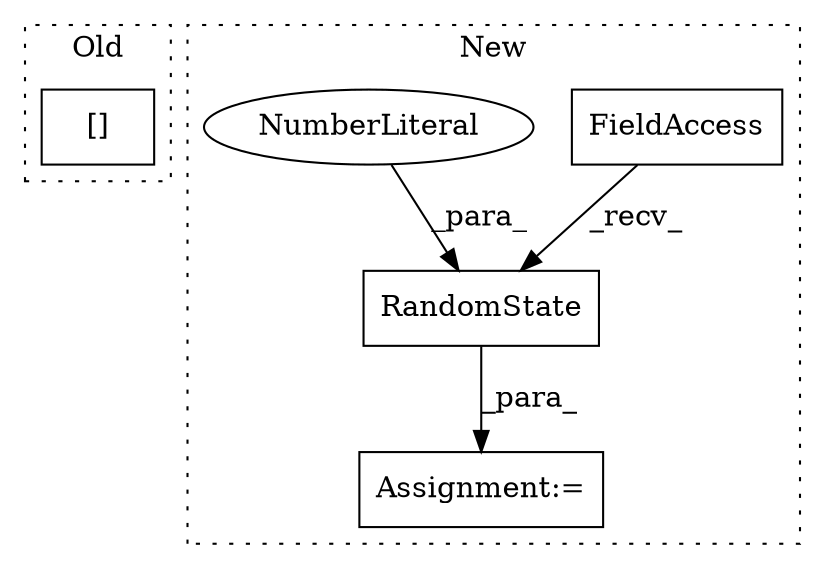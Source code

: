 digraph G {
subgraph cluster0 {
1 [label="[]" a="2" s="2313,2406" l="10,2" shape="box"];
label = "Old";
style="dotted";
}
subgraph cluster1 {
2 [label="RandomState" a="32" s="2632,2646" l="12,1" shape="box"];
3 [label="Assignment:=" a="7" s="2618" l="1" shape="box"];
4 [label="FieldAccess" a="22" s="2619" l="12" shape="box"];
5 [label="NumberLiteral" a="34" s="2644" l="2" shape="ellipse"];
label = "New";
style="dotted";
}
2 -> 3 [label="_para_"];
4 -> 2 [label="_recv_"];
5 -> 2 [label="_para_"];
}